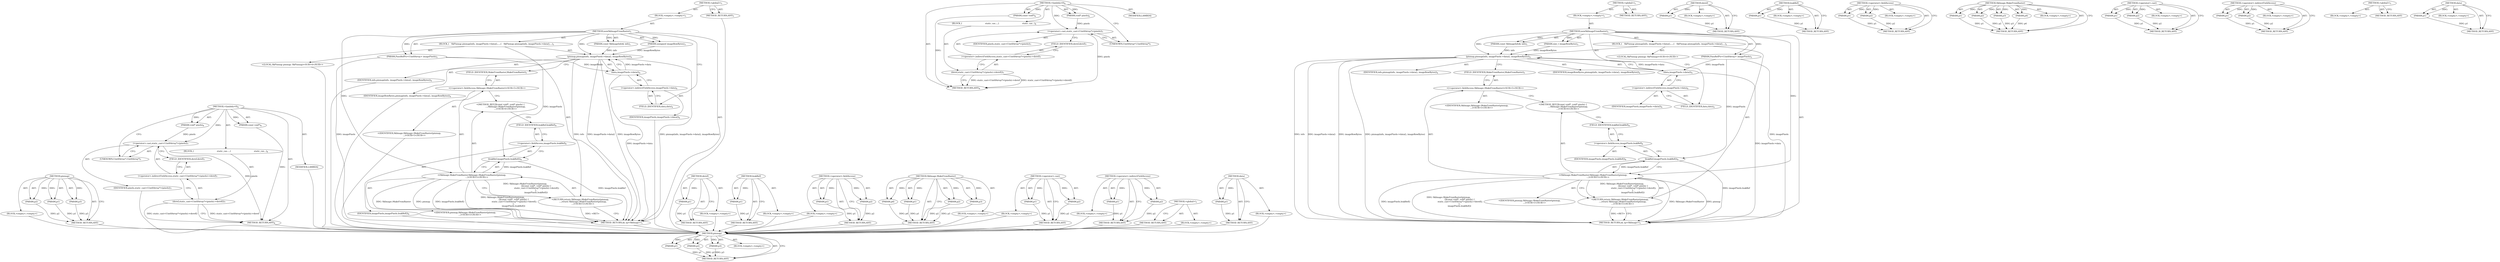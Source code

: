 digraph "data" {
vulnerable_86 [label=<(METHOD,pixmap)>];
vulnerable_87 [label=<(PARAM,p1)>];
vulnerable_88 [label=<(PARAM,p2)>];
vulnerable_89 [label=<(PARAM,p3)>];
vulnerable_90 [label=<(BLOCK,&lt;empty&gt;,&lt;empty&gt;)>];
vulnerable_91 [label=<(METHOD_RETURN,ANY)>];
vulnerable_3 [label=<(METHOD,&lt;lambda&gt;0)<SUB>6</SUB>>];
vulnerable_4 [label=<(PARAM,const void*)<SUB>6</SUB>>];
vulnerable_5 [label=<(PARAM,void* pixels)<SUB>6</SUB>>];
vulnerable_6 [label=<(BLOCK,{
                                   static_cas...,{
                                   static_cas...)<SUB>6</SUB>>];
vulnerable_7 [label=<(deref,static_cast&lt;Uint8Array*&gt;(pixels)-&gt;deref())<SUB>7</SUB>>];
vulnerable_8 [label=<(&lt;operator&gt;.indirectFieldAccess,static_cast&lt;Uint8Array*&gt;(pixels)-&gt;deref)<SUB>7</SUB>>];
vulnerable_9 [label=<(&lt;operator&gt;.cast,static_cast&lt;Uint8Array*&gt;(pixels))<SUB>7</SUB>>];
vulnerable_10 [label=<(UNKNOWN,Uint8Array*,Uint8Array*)<SUB>7</SUB>>];
vulnerable_11 [label=<(IDENTIFIER,pixels,static_cast&lt;Uint8Array*&gt;(pixels))<SUB>7</SUB>>];
vulnerable_12 [label=<(FIELD_IDENTIFIER,deref,deref)<SUB>7</SUB>>];
vulnerable_13 [label=<(MODIFIER,LAMBDA)>];
vulnerable_14 [label=<(METHOD_RETURN,ANY)<SUB>6</SUB>>];
vulnerable_19 [label=<(METHOD,&lt;global&gt;)<SUB>1</SUB>>];
vulnerable_20 [label=<(BLOCK,&lt;empty&gt;,&lt;empty&gt;)<SUB>1</SUB>>];
vulnerable_21 [label=<(METHOD,newSkImageFromRaster)<SUB>1</SUB>>];
vulnerable_22 [label=<(PARAM,const SkImageInfo&amp; info)<SUB>1</SUB>>];
vulnerable_23 [label=<(PARAM,PassRefPtr&lt;Uint8Array&gt; imagePixels)<SUB>2</SUB>>];
vulnerable_24 [label=<(PARAM,size_t imageRowBytes)<SUB>3</SUB>>];
vulnerable_25 [label=<(BLOCK,{
   SkPixmap pixmap(info, imagePixels-&gt;data(),...,{
   SkPixmap pixmap(info, imagePixels-&gt;data(),...)<SUB>3</SUB>>];
vulnerable_26 [label="<(LOCAL,SkPixmap pixmap: SkPixmap)<SUB>4</SUB>>"];
vulnerable_27 [label=<(pixmap,pixmap(info, imagePixels-&gt;data(), imageRowBytes))<SUB>4</SUB>>];
vulnerable_28 [label=<(IDENTIFIER,info,pixmap(info, imagePixels-&gt;data(), imageRowBytes))<SUB>4</SUB>>];
vulnerable_29 [label=<(data,imagePixels-&gt;data())<SUB>4</SUB>>];
vulnerable_30 [label=<(&lt;operator&gt;.indirectFieldAccess,imagePixels-&gt;data)<SUB>4</SUB>>];
vulnerable_31 [label=<(IDENTIFIER,imagePixels,imagePixels-&gt;data())<SUB>4</SUB>>];
vulnerable_32 [label=<(FIELD_IDENTIFIER,data,data)<SUB>4</SUB>>];
vulnerable_33 [label=<(IDENTIFIER,imageRowBytes,pixmap(info, imagePixels-&gt;data(), imageRowBytes))<SUB>4</SUB>>];
vulnerable_34 [label="<(RETURN,return SkImage::MakeFromRaster(pixmap,
        ...,return SkImage::MakeFromRaster(pixmap,
        ...)<SUB>5</SUB>>"];
vulnerable_35 [label="<(SkImage.MakeFromRaster,SkImage::MakeFromRaster(pixmap,
               ...)<SUB>5</SUB>>"];
vulnerable_36 [label="<(&lt;operator&gt;.fieldAccess,SkImage::MakeFromRaster)<SUB>5</SUB>>"];
vulnerable_37 [label="<(IDENTIFIER,SkImage,SkImage::MakeFromRaster(pixmap,
               ...)<SUB>5</SUB>>"];
vulnerable_38 [label=<(FIELD_IDENTIFIER,MakeFromRaster,MakeFromRaster)<SUB>5</SUB>>];
vulnerable_39 [label="<(IDENTIFIER,pixmap,SkImage::MakeFromRaster(pixmap,
               ...)<SUB>5</SUB>>"];
vulnerable_40 [label="<(METHOD_REF,[](const void*, void* pixels) {
               ...,SkImage::MakeFromRaster(pixmap,
               ...)<SUB>6</SUB>>"];
vulnerable_41 [label=<(leakRef,imagePixels.leakRef())<SUB>9</SUB>>];
vulnerable_42 [label=<(&lt;operator&gt;.fieldAccess,imagePixels.leakRef)<SUB>9</SUB>>];
vulnerable_43 [label=<(IDENTIFIER,imagePixels,imagePixels.leakRef())<SUB>9</SUB>>];
vulnerable_44 [label=<(FIELD_IDENTIFIER,leakRef,leakRef)<SUB>9</SUB>>];
vulnerable_45 [label=<(METHOD_RETURN,sk_sp&lt;SkImage&gt;)<SUB>1</SUB>>];
vulnerable_47 [label=<(METHOD_RETURN,ANY)<SUB>1</SUB>>];
vulnerable_72 [label=<(METHOD,deref)>];
vulnerable_73 [label=<(PARAM,p1)>];
vulnerable_74 [label=<(BLOCK,&lt;empty&gt;,&lt;empty&gt;)>];
vulnerable_75 [label=<(METHOD_RETURN,ANY)>];
vulnerable_108 [label=<(METHOD,leakRef)>];
vulnerable_109 [label=<(PARAM,p1)>];
vulnerable_110 [label=<(BLOCK,&lt;empty&gt;,&lt;empty&gt;)>];
vulnerable_111 [label=<(METHOD_RETURN,ANY)>];
vulnerable_103 [label=<(METHOD,&lt;operator&gt;.fieldAccess)>];
vulnerable_104 [label=<(PARAM,p1)>];
vulnerable_105 [label=<(PARAM,p2)>];
vulnerable_106 [label=<(BLOCK,&lt;empty&gt;,&lt;empty&gt;)>];
vulnerable_107 [label=<(METHOD_RETURN,ANY)>];
vulnerable_96 [label=<(METHOD,SkImage.MakeFromRaster)>];
vulnerable_97 [label=<(PARAM,p1)>];
vulnerable_98 [label=<(PARAM,p2)>];
vulnerable_99 [label=<(PARAM,p3)>];
vulnerable_100 [label=<(PARAM,p4)>];
vulnerable_101 [label=<(BLOCK,&lt;empty&gt;,&lt;empty&gt;)>];
vulnerable_102 [label=<(METHOD_RETURN,ANY)>];
vulnerable_81 [label=<(METHOD,&lt;operator&gt;.cast)>];
vulnerable_82 [label=<(PARAM,p1)>];
vulnerable_83 [label=<(PARAM,p2)>];
vulnerable_84 [label=<(BLOCK,&lt;empty&gt;,&lt;empty&gt;)>];
vulnerable_85 [label=<(METHOD_RETURN,ANY)>];
vulnerable_76 [label=<(METHOD,&lt;operator&gt;.indirectFieldAccess)>];
vulnerable_77 [label=<(PARAM,p1)>];
vulnerable_78 [label=<(PARAM,p2)>];
vulnerable_79 [label=<(BLOCK,&lt;empty&gt;,&lt;empty&gt;)>];
vulnerable_80 [label=<(METHOD_RETURN,ANY)>];
vulnerable_66 [label=<(METHOD,&lt;global&gt;)<SUB>1</SUB>>];
vulnerable_67 [label=<(BLOCK,&lt;empty&gt;,&lt;empty&gt;)>];
vulnerable_68 [label=<(METHOD_RETURN,ANY)>];
vulnerable_92 [label=<(METHOD,data)>];
vulnerable_93 [label=<(PARAM,p1)>];
vulnerable_94 [label=<(BLOCK,&lt;empty&gt;,&lt;empty&gt;)>];
vulnerable_95 [label=<(METHOD_RETURN,ANY)>];
fixed_86 [label=<(METHOD,pixmap)>];
fixed_87 [label=<(PARAM,p1)>];
fixed_88 [label=<(PARAM,p2)>];
fixed_89 [label=<(PARAM,p3)>];
fixed_90 [label=<(BLOCK,&lt;empty&gt;,&lt;empty&gt;)>];
fixed_91 [label=<(METHOD_RETURN,ANY)>];
fixed_3 [label=<(METHOD,&lt;lambda&gt;0)<SUB>6</SUB>>];
fixed_4 [label=<(PARAM,const void*)<SUB>6</SUB>>];
fixed_5 [label=<(PARAM,void* pixels)<SUB>6</SUB>>];
fixed_6 [label=<(BLOCK,{
                                   static_cas...,{
                                   static_cas...)<SUB>6</SUB>>];
fixed_7 [label=<(deref,static_cast&lt;Uint8Array*&gt;(pixels)-&gt;deref())<SUB>7</SUB>>];
fixed_8 [label=<(&lt;operator&gt;.indirectFieldAccess,static_cast&lt;Uint8Array*&gt;(pixels)-&gt;deref)<SUB>7</SUB>>];
fixed_9 [label=<(&lt;operator&gt;.cast,static_cast&lt;Uint8Array*&gt;(pixels))<SUB>7</SUB>>];
fixed_10 [label=<(UNKNOWN,Uint8Array*,Uint8Array*)<SUB>7</SUB>>];
fixed_11 [label=<(IDENTIFIER,pixels,static_cast&lt;Uint8Array*&gt;(pixels))<SUB>7</SUB>>];
fixed_12 [label=<(FIELD_IDENTIFIER,deref,deref)<SUB>7</SUB>>];
fixed_13 [label=<(MODIFIER,LAMBDA)>];
fixed_14 [label=<(METHOD_RETURN,ANY)<SUB>6</SUB>>];
fixed_19 [label=<(METHOD,&lt;global&gt;)<SUB>1</SUB>>];
fixed_20 [label=<(BLOCK,&lt;empty&gt;,&lt;empty&gt;)<SUB>1</SUB>>];
fixed_21 [label=<(METHOD,newSkImageFromRaster)<SUB>1</SUB>>];
fixed_22 [label=<(PARAM,const SkImageInfo&amp; info)<SUB>1</SUB>>];
fixed_23 [label=<(PARAM,PassRefPtr&lt;Uint8Array&gt; imagePixels)<SUB>2</SUB>>];
fixed_24 [label=<(PARAM,unsigned imageRowBytes)<SUB>3</SUB>>];
fixed_25 [label=<(BLOCK,{
   SkPixmap pixmap(info, imagePixels-&gt;data(),...,{
   SkPixmap pixmap(info, imagePixels-&gt;data(),...)<SUB>3</SUB>>];
fixed_26 [label="<(LOCAL,SkPixmap pixmap: SkPixmap)<SUB>4</SUB>>"];
fixed_27 [label=<(pixmap,pixmap(info, imagePixels-&gt;data(), imageRowBytes))<SUB>4</SUB>>];
fixed_28 [label=<(IDENTIFIER,info,pixmap(info, imagePixels-&gt;data(), imageRowBytes))<SUB>4</SUB>>];
fixed_29 [label=<(data,imagePixels-&gt;data())<SUB>4</SUB>>];
fixed_30 [label=<(&lt;operator&gt;.indirectFieldAccess,imagePixels-&gt;data)<SUB>4</SUB>>];
fixed_31 [label=<(IDENTIFIER,imagePixels,imagePixels-&gt;data())<SUB>4</SUB>>];
fixed_32 [label=<(FIELD_IDENTIFIER,data,data)<SUB>4</SUB>>];
fixed_33 [label=<(IDENTIFIER,imageRowBytes,pixmap(info, imagePixels-&gt;data(), imageRowBytes))<SUB>4</SUB>>];
fixed_34 [label="<(RETURN,return SkImage::MakeFromRaster(pixmap,
        ...,return SkImage::MakeFromRaster(pixmap,
        ...)<SUB>5</SUB>>"];
fixed_35 [label="<(SkImage.MakeFromRaster,SkImage::MakeFromRaster(pixmap,
               ...)<SUB>5</SUB>>"];
fixed_36 [label="<(&lt;operator&gt;.fieldAccess,SkImage::MakeFromRaster)<SUB>5</SUB>>"];
fixed_37 [label="<(IDENTIFIER,SkImage,SkImage::MakeFromRaster(pixmap,
               ...)<SUB>5</SUB>>"];
fixed_38 [label=<(FIELD_IDENTIFIER,MakeFromRaster,MakeFromRaster)<SUB>5</SUB>>];
fixed_39 [label="<(IDENTIFIER,pixmap,SkImage::MakeFromRaster(pixmap,
               ...)<SUB>5</SUB>>"];
fixed_40 [label="<(METHOD_REF,[](const void*, void* pixels) {
               ...,SkImage::MakeFromRaster(pixmap,
               ...)<SUB>6</SUB>>"];
fixed_41 [label=<(leakRef,imagePixels.leakRef())<SUB>9</SUB>>];
fixed_42 [label=<(&lt;operator&gt;.fieldAccess,imagePixels.leakRef)<SUB>9</SUB>>];
fixed_43 [label=<(IDENTIFIER,imagePixels,imagePixels.leakRef())<SUB>9</SUB>>];
fixed_44 [label=<(FIELD_IDENTIFIER,leakRef,leakRef)<SUB>9</SUB>>];
fixed_45 [label=<(METHOD_RETURN,sk_sp&lt;SkImage&gt;)<SUB>1</SUB>>];
fixed_47 [label=<(METHOD_RETURN,ANY)<SUB>1</SUB>>];
fixed_72 [label=<(METHOD,deref)>];
fixed_73 [label=<(PARAM,p1)>];
fixed_74 [label=<(BLOCK,&lt;empty&gt;,&lt;empty&gt;)>];
fixed_75 [label=<(METHOD_RETURN,ANY)>];
fixed_108 [label=<(METHOD,leakRef)>];
fixed_109 [label=<(PARAM,p1)>];
fixed_110 [label=<(BLOCK,&lt;empty&gt;,&lt;empty&gt;)>];
fixed_111 [label=<(METHOD_RETURN,ANY)>];
fixed_103 [label=<(METHOD,&lt;operator&gt;.fieldAccess)>];
fixed_104 [label=<(PARAM,p1)>];
fixed_105 [label=<(PARAM,p2)>];
fixed_106 [label=<(BLOCK,&lt;empty&gt;,&lt;empty&gt;)>];
fixed_107 [label=<(METHOD_RETURN,ANY)>];
fixed_96 [label=<(METHOD,SkImage.MakeFromRaster)>];
fixed_97 [label=<(PARAM,p1)>];
fixed_98 [label=<(PARAM,p2)>];
fixed_99 [label=<(PARAM,p3)>];
fixed_100 [label=<(PARAM,p4)>];
fixed_101 [label=<(BLOCK,&lt;empty&gt;,&lt;empty&gt;)>];
fixed_102 [label=<(METHOD_RETURN,ANY)>];
fixed_81 [label=<(METHOD,&lt;operator&gt;.cast)>];
fixed_82 [label=<(PARAM,p1)>];
fixed_83 [label=<(PARAM,p2)>];
fixed_84 [label=<(BLOCK,&lt;empty&gt;,&lt;empty&gt;)>];
fixed_85 [label=<(METHOD_RETURN,ANY)>];
fixed_76 [label=<(METHOD,&lt;operator&gt;.indirectFieldAccess)>];
fixed_77 [label=<(PARAM,p1)>];
fixed_78 [label=<(PARAM,p2)>];
fixed_79 [label=<(BLOCK,&lt;empty&gt;,&lt;empty&gt;)>];
fixed_80 [label=<(METHOD_RETURN,ANY)>];
fixed_66 [label=<(METHOD,&lt;global&gt;)<SUB>1</SUB>>];
fixed_67 [label=<(BLOCK,&lt;empty&gt;,&lt;empty&gt;)>];
fixed_68 [label=<(METHOD_RETURN,ANY)>];
fixed_92 [label=<(METHOD,data)>];
fixed_93 [label=<(PARAM,p1)>];
fixed_94 [label=<(BLOCK,&lt;empty&gt;,&lt;empty&gt;)>];
fixed_95 [label=<(METHOD_RETURN,ANY)>];
vulnerable_86 -> vulnerable_87  [key=0, label="AST: "];
vulnerable_86 -> vulnerable_87  [key=1, label="DDG: "];
vulnerable_86 -> vulnerable_90  [key=0, label="AST: "];
vulnerable_86 -> vulnerable_88  [key=0, label="AST: "];
vulnerable_86 -> vulnerable_88  [key=1, label="DDG: "];
vulnerable_86 -> vulnerable_91  [key=0, label="AST: "];
vulnerable_86 -> vulnerable_91  [key=1, label="CFG: "];
vulnerable_86 -> vulnerable_89  [key=0, label="AST: "];
vulnerable_86 -> vulnerable_89  [key=1, label="DDG: "];
vulnerable_87 -> vulnerable_91  [key=0, label="DDG: p1"];
vulnerable_88 -> vulnerable_91  [key=0, label="DDG: p2"];
vulnerable_89 -> vulnerable_91  [key=0, label="DDG: p3"];
vulnerable_3 -> vulnerable_4  [key=0, label="AST: "];
vulnerable_3 -> vulnerable_4  [key=1, label="DDG: "];
vulnerable_3 -> vulnerable_5  [key=0, label="AST: "];
vulnerable_3 -> vulnerable_5  [key=1, label="DDG: "];
vulnerable_3 -> vulnerable_6  [key=0, label="AST: "];
vulnerable_3 -> vulnerable_13  [key=0, label="AST: "];
vulnerable_3 -> vulnerable_14  [key=0, label="AST: "];
vulnerable_3 -> vulnerable_10  [key=0, label="CFG: "];
vulnerable_3 -> vulnerable_9  [key=0, label="DDG: "];
vulnerable_4 -> vulnerable_14  [key=0, label="DDG: "];
vulnerable_5 -> vulnerable_9  [key=0, label="DDG: pixels"];
vulnerable_6 -> vulnerable_7  [key=0, label="AST: "];
vulnerable_7 -> vulnerable_8  [key=0, label="AST: "];
vulnerable_7 -> vulnerable_14  [key=0, label="CFG: "];
vulnerable_7 -> vulnerable_14  [key=1, label="DDG: static_cast&lt;Uint8Array*&gt;(pixels)-&gt;deref"];
vulnerable_7 -> vulnerable_14  [key=2, label="DDG: static_cast&lt;Uint8Array*&gt;(pixels)-&gt;deref()"];
vulnerable_8 -> vulnerable_9  [key=0, label="AST: "];
vulnerable_8 -> vulnerable_12  [key=0, label="AST: "];
vulnerable_8 -> vulnerable_7  [key=0, label="CFG: "];
vulnerable_9 -> vulnerable_10  [key=0, label="AST: "];
vulnerable_9 -> vulnerable_11  [key=0, label="AST: "];
vulnerable_9 -> vulnerable_12  [key=0, label="CFG: "];
vulnerable_9 -> vulnerable_14  [key=0, label="DDG: pixels"];
vulnerable_10 -> vulnerable_9  [key=0, label="CFG: "];
vulnerable_12 -> vulnerable_8  [key=0, label="CFG: "];
vulnerable_19 -> vulnerable_20  [key=0, label="AST: "];
vulnerable_19 -> vulnerable_47  [key=0, label="AST: "];
vulnerable_19 -> vulnerable_47  [key=1, label="CFG: "];
vulnerable_20 -> vulnerable_21  [key=0, label="AST: "];
vulnerable_21 -> vulnerable_22  [key=0, label="AST: "];
vulnerable_21 -> vulnerable_22  [key=1, label="DDG: "];
vulnerable_21 -> vulnerable_23  [key=0, label="AST: "];
vulnerable_21 -> vulnerable_23  [key=1, label="DDG: "];
vulnerable_21 -> vulnerable_24  [key=0, label="AST: "];
vulnerable_21 -> vulnerable_24  [key=1, label="DDG: "];
vulnerable_21 -> vulnerable_25  [key=0, label="AST: "];
vulnerable_21 -> vulnerable_45  [key=0, label="AST: "];
vulnerable_21 -> vulnerable_32  [key=0, label="CFG: "];
vulnerable_21 -> vulnerable_27  [key=0, label="DDG: "];
vulnerable_21 -> vulnerable_35  [key=0, label="DDG: "];
vulnerable_22 -> vulnerable_27  [key=0, label="DDG: info"];
vulnerable_23 -> vulnerable_45  [key=0, label="DDG: imagePixels"];
vulnerable_23 -> vulnerable_29  [key=0, label="DDG: imagePixels"];
vulnerable_23 -> vulnerable_41  [key=0, label="DDG: imagePixels"];
vulnerable_24 -> vulnerable_27  [key=0, label="DDG: imageRowBytes"];
vulnerable_25 -> vulnerable_26  [key=0, label="AST: "];
vulnerable_25 -> vulnerable_27  [key=0, label="AST: "];
vulnerable_25 -> vulnerable_34  [key=0, label="AST: "];
vulnerable_27 -> vulnerable_28  [key=0, label="AST: "];
vulnerable_27 -> vulnerable_29  [key=0, label="AST: "];
vulnerable_27 -> vulnerable_33  [key=0, label="AST: "];
vulnerable_27 -> vulnerable_38  [key=0, label="CFG: "];
vulnerable_27 -> vulnerable_45  [key=0, label="DDG: info"];
vulnerable_27 -> vulnerable_45  [key=1, label="DDG: imagePixels-&gt;data()"];
vulnerable_27 -> vulnerable_45  [key=2, label="DDG: imageRowBytes"];
vulnerable_27 -> vulnerable_45  [key=3, label="DDG: pixmap(info, imagePixels-&gt;data(), imageRowBytes)"];
vulnerable_29 -> vulnerable_30  [key=0, label="AST: "];
vulnerable_29 -> vulnerable_27  [key=0, label="CFG: "];
vulnerable_29 -> vulnerable_27  [key=1, label="DDG: imagePixels-&gt;data"];
vulnerable_29 -> vulnerable_45  [key=0, label="DDG: imagePixels-&gt;data"];
vulnerable_30 -> vulnerable_31  [key=0, label="AST: "];
vulnerable_30 -> vulnerable_32  [key=0, label="AST: "];
vulnerable_30 -> vulnerable_29  [key=0, label="CFG: "];
vulnerable_32 -> vulnerable_30  [key=0, label="CFG: "];
vulnerable_34 -> vulnerable_35  [key=0, label="AST: "];
vulnerable_34 -> vulnerable_45  [key=0, label="CFG: "];
vulnerable_34 -> vulnerable_45  [key=1, label="DDG: &lt;RET&gt;"];
vulnerable_35 -> vulnerable_36  [key=0, label="AST: "];
vulnerable_35 -> vulnerable_39  [key=0, label="AST: "];
vulnerable_35 -> vulnerable_40  [key=0, label="AST: "];
vulnerable_35 -> vulnerable_41  [key=0, label="AST: "];
vulnerable_35 -> vulnerable_34  [key=0, label="CFG: "];
vulnerable_35 -> vulnerable_34  [key=1, label="DDG: SkImage::MakeFromRaster(pixmap,
                                  [](const void*, void* pixels) {
                                   static_cast&lt;Uint8Array*&gt;(pixels)-&gt;deref();
                                 },
                                 imagePixels.leakRef())"];
vulnerable_35 -> vulnerable_45  [key=0, label="DDG: SkImage::MakeFromRaster"];
vulnerable_35 -> vulnerable_45  [key=1, label="DDG: pixmap"];
vulnerable_35 -> vulnerable_45  [key=2, label="DDG: imagePixels.leakRef()"];
vulnerable_35 -> vulnerable_45  [key=3, label="DDG: SkImage::MakeFromRaster(pixmap,
                                  [](const void*, void* pixels) {
                                   static_cast&lt;Uint8Array*&gt;(pixels)-&gt;deref();
                                 },
                                 imagePixels.leakRef())"];
vulnerable_36 -> vulnerable_37  [key=0, label="AST: "];
vulnerable_36 -> vulnerable_38  [key=0, label="AST: "];
vulnerable_36 -> vulnerable_40  [key=0, label="CFG: "];
vulnerable_38 -> vulnerable_36  [key=0, label="CFG: "];
vulnerable_40 -> vulnerable_44  [key=0, label="CFG: "];
vulnerable_41 -> vulnerable_42  [key=0, label="AST: "];
vulnerable_41 -> vulnerable_35  [key=0, label="CFG: "];
vulnerable_41 -> vulnerable_35  [key=1, label="DDG: imagePixels.leakRef"];
vulnerable_41 -> vulnerable_45  [key=0, label="DDG: imagePixels.leakRef"];
vulnerable_42 -> vulnerable_43  [key=0, label="AST: "];
vulnerable_42 -> vulnerable_44  [key=0, label="AST: "];
vulnerable_42 -> vulnerable_41  [key=0, label="CFG: "];
vulnerable_44 -> vulnerable_42  [key=0, label="CFG: "];
vulnerable_72 -> vulnerable_73  [key=0, label="AST: "];
vulnerable_72 -> vulnerable_73  [key=1, label="DDG: "];
vulnerable_72 -> vulnerable_74  [key=0, label="AST: "];
vulnerable_72 -> vulnerable_75  [key=0, label="AST: "];
vulnerable_72 -> vulnerable_75  [key=1, label="CFG: "];
vulnerable_73 -> vulnerable_75  [key=0, label="DDG: p1"];
vulnerable_108 -> vulnerable_109  [key=0, label="AST: "];
vulnerable_108 -> vulnerable_109  [key=1, label="DDG: "];
vulnerable_108 -> vulnerable_110  [key=0, label="AST: "];
vulnerable_108 -> vulnerable_111  [key=0, label="AST: "];
vulnerable_108 -> vulnerable_111  [key=1, label="CFG: "];
vulnerable_109 -> vulnerable_111  [key=0, label="DDG: p1"];
vulnerable_103 -> vulnerable_104  [key=0, label="AST: "];
vulnerable_103 -> vulnerable_104  [key=1, label="DDG: "];
vulnerable_103 -> vulnerable_106  [key=0, label="AST: "];
vulnerable_103 -> vulnerable_105  [key=0, label="AST: "];
vulnerable_103 -> vulnerable_105  [key=1, label="DDG: "];
vulnerable_103 -> vulnerable_107  [key=0, label="AST: "];
vulnerable_103 -> vulnerable_107  [key=1, label="CFG: "];
vulnerable_104 -> vulnerable_107  [key=0, label="DDG: p1"];
vulnerable_105 -> vulnerable_107  [key=0, label="DDG: p2"];
vulnerable_96 -> vulnerable_97  [key=0, label="AST: "];
vulnerable_96 -> vulnerable_97  [key=1, label="DDG: "];
vulnerable_96 -> vulnerable_101  [key=0, label="AST: "];
vulnerable_96 -> vulnerable_98  [key=0, label="AST: "];
vulnerable_96 -> vulnerable_98  [key=1, label="DDG: "];
vulnerable_96 -> vulnerable_102  [key=0, label="AST: "];
vulnerable_96 -> vulnerable_102  [key=1, label="CFG: "];
vulnerable_96 -> vulnerable_99  [key=0, label="AST: "];
vulnerable_96 -> vulnerable_99  [key=1, label="DDG: "];
vulnerable_96 -> vulnerable_100  [key=0, label="AST: "];
vulnerable_96 -> vulnerable_100  [key=1, label="DDG: "];
vulnerable_97 -> vulnerable_102  [key=0, label="DDG: p1"];
vulnerable_98 -> vulnerable_102  [key=0, label="DDG: p2"];
vulnerable_99 -> vulnerable_102  [key=0, label="DDG: p3"];
vulnerable_100 -> vulnerable_102  [key=0, label="DDG: p4"];
vulnerable_81 -> vulnerable_82  [key=0, label="AST: "];
vulnerable_81 -> vulnerable_82  [key=1, label="DDG: "];
vulnerable_81 -> vulnerable_84  [key=0, label="AST: "];
vulnerable_81 -> vulnerable_83  [key=0, label="AST: "];
vulnerable_81 -> vulnerable_83  [key=1, label="DDG: "];
vulnerable_81 -> vulnerable_85  [key=0, label="AST: "];
vulnerable_81 -> vulnerable_85  [key=1, label="CFG: "];
vulnerable_82 -> vulnerable_85  [key=0, label="DDG: p1"];
vulnerable_83 -> vulnerable_85  [key=0, label="DDG: p2"];
vulnerable_76 -> vulnerable_77  [key=0, label="AST: "];
vulnerable_76 -> vulnerable_77  [key=1, label="DDG: "];
vulnerable_76 -> vulnerable_79  [key=0, label="AST: "];
vulnerable_76 -> vulnerable_78  [key=0, label="AST: "];
vulnerable_76 -> vulnerable_78  [key=1, label="DDG: "];
vulnerable_76 -> vulnerable_80  [key=0, label="AST: "];
vulnerable_76 -> vulnerable_80  [key=1, label="CFG: "];
vulnerable_77 -> vulnerable_80  [key=0, label="DDG: p1"];
vulnerable_78 -> vulnerable_80  [key=0, label="DDG: p2"];
vulnerable_66 -> vulnerable_67  [key=0, label="AST: "];
vulnerable_66 -> vulnerable_68  [key=0, label="AST: "];
vulnerable_66 -> vulnerable_68  [key=1, label="CFG: "];
vulnerable_92 -> vulnerable_93  [key=0, label="AST: "];
vulnerable_92 -> vulnerable_93  [key=1, label="DDG: "];
vulnerable_92 -> vulnerable_94  [key=0, label="AST: "];
vulnerable_92 -> vulnerable_95  [key=0, label="AST: "];
vulnerable_92 -> vulnerable_95  [key=1, label="CFG: "];
vulnerable_93 -> vulnerable_95  [key=0, label="DDG: p1"];
fixed_86 -> fixed_87  [key=0, label="AST: "];
fixed_86 -> fixed_87  [key=1, label="DDG: "];
fixed_86 -> fixed_90  [key=0, label="AST: "];
fixed_86 -> fixed_88  [key=0, label="AST: "];
fixed_86 -> fixed_88  [key=1, label="DDG: "];
fixed_86 -> fixed_91  [key=0, label="AST: "];
fixed_86 -> fixed_91  [key=1, label="CFG: "];
fixed_86 -> fixed_89  [key=0, label="AST: "];
fixed_86 -> fixed_89  [key=1, label="DDG: "];
fixed_87 -> fixed_91  [key=0, label="DDG: p1"];
fixed_88 -> fixed_91  [key=0, label="DDG: p2"];
fixed_89 -> fixed_91  [key=0, label="DDG: p3"];
fixed_90 -> vulnerable_86  [key=0];
fixed_91 -> vulnerable_86  [key=0];
fixed_3 -> fixed_4  [key=0, label="AST: "];
fixed_3 -> fixed_4  [key=1, label="DDG: "];
fixed_3 -> fixed_5  [key=0, label="AST: "];
fixed_3 -> fixed_5  [key=1, label="DDG: "];
fixed_3 -> fixed_6  [key=0, label="AST: "];
fixed_3 -> fixed_13  [key=0, label="AST: "];
fixed_3 -> fixed_14  [key=0, label="AST: "];
fixed_3 -> fixed_10  [key=0, label="CFG: "];
fixed_3 -> fixed_9  [key=0, label="DDG: "];
fixed_4 -> fixed_14  [key=0, label="DDG: "];
fixed_5 -> fixed_9  [key=0, label="DDG: pixels"];
fixed_6 -> fixed_7  [key=0, label="AST: "];
fixed_7 -> fixed_8  [key=0, label="AST: "];
fixed_7 -> fixed_14  [key=0, label="CFG: "];
fixed_7 -> fixed_14  [key=1, label="DDG: static_cast&lt;Uint8Array*&gt;(pixels)-&gt;deref"];
fixed_7 -> fixed_14  [key=2, label="DDG: static_cast&lt;Uint8Array*&gt;(pixels)-&gt;deref()"];
fixed_8 -> fixed_9  [key=0, label="AST: "];
fixed_8 -> fixed_12  [key=0, label="AST: "];
fixed_8 -> fixed_7  [key=0, label="CFG: "];
fixed_9 -> fixed_10  [key=0, label="AST: "];
fixed_9 -> fixed_11  [key=0, label="AST: "];
fixed_9 -> fixed_12  [key=0, label="CFG: "];
fixed_9 -> fixed_14  [key=0, label="DDG: pixels"];
fixed_10 -> fixed_9  [key=0, label="CFG: "];
fixed_11 -> vulnerable_86  [key=0];
fixed_12 -> fixed_8  [key=0, label="CFG: "];
fixed_13 -> vulnerable_86  [key=0];
fixed_14 -> vulnerable_86  [key=0];
fixed_19 -> fixed_20  [key=0, label="AST: "];
fixed_19 -> fixed_47  [key=0, label="AST: "];
fixed_19 -> fixed_47  [key=1, label="CFG: "];
fixed_20 -> fixed_21  [key=0, label="AST: "];
fixed_21 -> fixed_22  [key=0, label="AST: "];
fixed_21 -> fixed_22  [key=1, label="DDG: "];
fixed_21 -> fixed_23  [key=0, label="AST: "];
fixed_21 -> fixed_23  [key=1, label="DDG: "];
fixed_21 -> fixed_24  [key=0, label="AST: "];
fixed_21 -> fixed_24  [key=1, label="DDG: "];
fixed_21 -> fixed_25  [key=0, label="AST: "];
fixed_21 -> fixed_45  [key=0, label="AST: "];
fixed_21 -> fixed_32  [key=0, label="CFG: "];
fixed_21 -> fixed_27  [key=0, label="DDG: "];
fixed_21 -> fixed_35  [key=0, label="DDG: "];
fixed_22 -> fixed_27  [key=0, label="DDG: info"];
fixed_23 -> fixed_45  [key=0, label="DDG: imagePixels"];
fixed_23 -> fixed_29  [key=0, label="DDG: imagePixels"];
fixed_23 -> fixed_41  [key=0, label="DDG: imagePixels"];
fixed_24 -> fixed_27  [key=0, label="DDG: imageRowBytes"];
fixed_25 -> fixed_26  [key=0, label="AST: "];
fixed_25 -> fixed_27  [key=0, label="AST: "];
fixed_25 -> fixed_34  [key=0, label="AST: "];
fixed_26 -> vulnerable_86  [key=0];
fixed_27 -> fixed_28  [key=0, label="AST: "];
fixed_27 -> fixed_29  [key=0, label="AST: "];
fixed_27 -> fixed_33  [key=0, label="AST: "];
fixed_27 -> fixed_38  [key=0, label="CFG: "];
fixed_27 -> fixed_45  [key=0, label="DDG: info"];
fixed_27 -> fixed_45  [key=1, label="DDG: imagePixels-&gt;data()"];
fixed_27 -> fixed_45  [key=2, label="DDG: imageRowBytes"];
fixed_27 -> fixed_45  [key=3, label="DDG: pixmap(info, imagePixels-&gt;data(), imageRowBytes)"];
fixed_28 -> vulnerable_86  [key=0];
fixed_29 -> fixed_30  [key=0, label="AST: "];
fixed_29 -> fixed_27  [key=0, label="CFG: "];
fixed_29 -> fixed_27  [key=1, label="DDG: imagePixels-&gt;data"];
fixed_29 -> fixed_45  [key=0, label="DDG: imagePixels-&gt;data"];
fixed_30 -> fixed_31  [key=0, label="AST: "];
fixed_30 -> fixed_32  [key=0, label="AST: "];
fixed_30 -> fixed_29  [key=0, label="CFG: "];
fixed_31 -> vulnerable_86  [key=0];
fixed_32 -> fixed_30  [key=0, label="CFG: "];
fixed_33 -> vulnerable_86  [key=0];
fixed_34 -> fixed_35  [key=0, label="AST: "];
fixed_34 -> fixed_45  [key=0, label="CFG: "];
fixed_34 -> fixed_45  [key=1, label="DDG: &lt;RET&gt;"];
fixed_35 -> fixed_36  [key=0, label="AST: "];
fixed_35 -> fixed_39  [key=0, label="AST: "];
fixed_35 -> fixed_40  [key=0, label="AST: "];
fixed_35 -> fixed_41  [key=0, label="AST: "];
fixed_35 -> fixed_34  [key=0, label="CFG: "];
fixed_35 -> fixed_34  [key=1, label="DDG: SkImage::MakeFromRaster(pixmap,
                                  [](const void*, void* pixels) {
                                   static_cast&lt;Uint8Array*&gt;(pixels)-&gt;deref();
                                 },
                                 imagePixels.leakRef())"];
fixed_35 -> fixed_45  [key=0, label="DDG: SkImage::MakeFromRaster"];
fixed_35 -> fixed_45  [key=1, label="DDG: pixmap"];
fixed_35 -> fixed_45  [key=2, label="DDG: imagePixels.leakRef()"];
fixed_35 -> fixed_45  [key=3, label="DDG: SkImage::MakeFromRaster(pixmap,
                                  [](const void*, void* pixels) {
                                   static_cast&lt;Uint8Array*&gt;(pixels)-&gt;deref();
                                 },
                                 imagePixels.leakRef())"];
fixed_36 -> fixed_37  [key=0, label="AST: "];
fixed_36 -> fixed_38  [key=0, label="AST: "];
fixed_36 -> fixed_40  [key=0, label="CFG: "];
fixed_37 -> vulnerable_86  [key=0];
fixed_38 -> fixed_36  [key=0, label="CFG: "];
fixed_39 -> vulnerable_86  [key=0];
fixed_40 -> fixed_44  [key=0, label="CFG: "];
fixed_41 -> fixed_42  [key=0, label="AST: "];
fixed_41 -> fixed_35  [key=0, label="CFG: "];
fixed_41 -> fixed_35  [key=1, label="DDG: imagePixels.leakRef"];
fixed_41 -> fixed_45  [key=0, label="DDG: imagePixels.leakRef"];
fixed_42 -> fixed_43  [key=0, label="AST: "];
fixed_42 -> fixed_44  [key=0, label="AST: "];
fixed_42 -> fixed_41  [key=0, label="CFG: "];
fixed_43 -> vulnerable_86  [key=0];
fixed_44 -> fixed_42  [key=0, label="CFG: "];
fixed_45 -> vulnerable_86  [key=0];
fixed_47 -> vulnerable_86  [key=0];
fixed_72 -> fixed_73  [key=0, label="AST: "];
fixed_72 -> fixed_73  [key=1, label="DDG: "];
fixed_72 -> fixed_74  [key=0, label="AST: "];
fixed_72 -> fixed_75  [key=0, label="AST: "];
fixed_72 -> fixed_75  [key=1, label="CFG: "];
fixed_73 -> fixed_75  [key=0, label="DDG: p1"];
fixed_74 -> vulnerable_86  [key=0];
fixed_75 -> vulnerable_86  [key=0];
fixed_108 -> fixed_109  [key=0, label="AST: "];
fixed_108 -> fixed_109  [key=1, label="DDG: "];
fixed_108 -> fixed_110  [key=0, label="AST: "];
fixed_108 -> fixed_111  [key=0, label="AST: "];
fixed_108 -> fixed_111  [key=1, label="CFG: "];
fixed_109 -> fixed_111  [key=0, label="DDG: p1"];
fixed_110 -> vulnerable_86  [key=0];
fixed_111 -> vulnerable_86  [key=0];
fixed_103 -> fixed_104  [key=0, label="AST: "];
fixed_103 -> fixed_104  [key=1, label="DDG: "];
fixed_103 -> fixed_106  [key=0, label="AST: "];
fixed_103 -> fixed_105  [key=0, label="AST: "];
fixed_103 -> fixed_105  [key=1, label="DDG: "];
fixed_103 -> fixed_107  [key=0, label="AST: "];
fixed_103 -> fixed_107  [key=1, label="CFG: "];
fixed_104 -> fixed_107  [key=0, label="DDG: p1"];
fixed_105 -> fixed_107  [key=0, label="DDG: p2"];
fixed_106 -> vulnerable_86  [key=0];
fixed_107 -> vulnerable_86  [key=0];
fixed_96 -> fixed_97  [key=0, label="AST: "];
fixed_96 -> fixed_97  [key=1, label="DDG: "];
fixed_96 -> fixed_101  [key=0, label="AST: "];
fixed_96 -> fixed_98  [key=0, label="AST: "];
fixed_96 -> fixed_98  [key=1, label="DDG: "];
fixed_96 -> fixed_102  [key=0, label="AST: "];
fixed_96 -> fixed_102  [key=1, label="CFG: "];
fixed_96 -> fixed_99  [key=0, label="AST: "];
fixed_96 -> fixed_99  [key=1, label="DDG: "];
fixed_96 -> fixed_100  [key=0, label="AST: "];
fixed_96 -> fixed_100  [key=1, label="DDG: "];
fixed_97 -> fixed_102  [key=0, label="DDG: p1"];
fixed_98 -> fixed_102  [key=0, label="DDG: p2"];
fixed_99 -> fixed_102  [key=0, label="DDG: p3"];
fixed_100 -> fixed_102  [key=0, label="DDG: p4"];
fixed_101 -> vulnerable_86  [key=0];
fixed_102 -> vulnerable_86  [key=0];
fixed_81 -> fixed_82  [key=0, label="AST: "];
fixed_81 -> fixed_82  [key=1, label="DDG: "];
fixed_81 -> fixed_84  [key=0, label="AST: "];
fixed_81 -> fixed_83  [key=0, label="AST: "];
fixed_81 -> fixed_83  [key=1, label="DDG: "];
fixed_81 -> fixed_85  [key=0, label="AST: "];
fixed_81 -> fixed_85  [key=1, label="CFG: "];
fixed_82 -> fixed_85  [key=0, label="DDG: p1"];
fixed_83 -> fixed_85  [key=0, label="DDG: p2"];
fixed_84 -> vulnerable_86  [key=0];
fixed_85 -> vulnerable_86  [key=0];
fixed_76 -> fixed_77  [key=0, label="AST: "];
fixed_76 -> fixed_77  [key=1, label="DDG: "];
fixed_76 -> fixed_79  [key=0, label="AST: "];
fixed_76 -> fixed_78  [key=0, label="AST: "];
fixed_76 -> fixed_78  [key=1, label="DDG: "];
fixed_76 -> fixed_80  [key=0, label="AST: "];
fixed_76 -> fixed_80  [key=1, label="CFG: "];
fixed_77 -> fixed_80  [key=0, label="DDG: p1"];
fixed_78 -> fixed_80  [key=0, label="DDG: p2"];
fixed_79 -> vulnerable_86  [key=0];
fixed_80 -> vulnerable_86  [key=0];
fixed_66 -> fixed_67  [key=0, label="AST: "];
fixed_66 -> fixed_68  [key=0, label="AST: "];
fixed_66 -> fixed_68  [key=1, label="CFG: "];
fixed_67 -> vulnerable_86  [key=0];
fixed_68 -> vulnerable_86  [key=0];
fixed_92 -> fixed_93  [key=0, label="AST: "];
fixed_92 -> fixed_93  [key=1, label="DDG: "];
fixed_92 -> fixed_94  [key=0, label="AST: "];
fixed_92 -> fixed_95  [key=0, label="AST: "];
fixed_92 -> fixed_95  [key=1, label="CFG: "];
fixed_93 -> fixed_95  [key=0, label="DDG: p1"];
fixed_94 -> vulnerable_86  [key=0];
fixed_95 -> vulnerable_86  [key=0];
}
